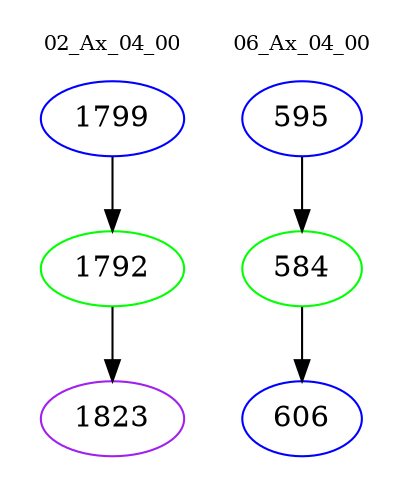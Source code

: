 digraph{
subgraph cluster_0 {
color = white
label = "02_Ax_04_00";
fontsize=10;
T0_1799 [label="1799", color="blue"]
T0_1799 -> T0_1792 [color="black"]
T0_1792 [label="1792", color="green"]
T0_1792 -> T0_1823 [color="black"]
T0_1823 [label="1823", color="purple"]
}
subgraph cluster_1 {
color = white
label = "06_Ax_04_00";
fontsize=10;
T1_595 [label="595", color="blue"]
T1_595 -> T1_584 [color="black"]
T1_584 [label="584", color="green"]
T1_584 -> T1_606 [color="black"]
T1_606 [label="606", color="blue"]
}
}
